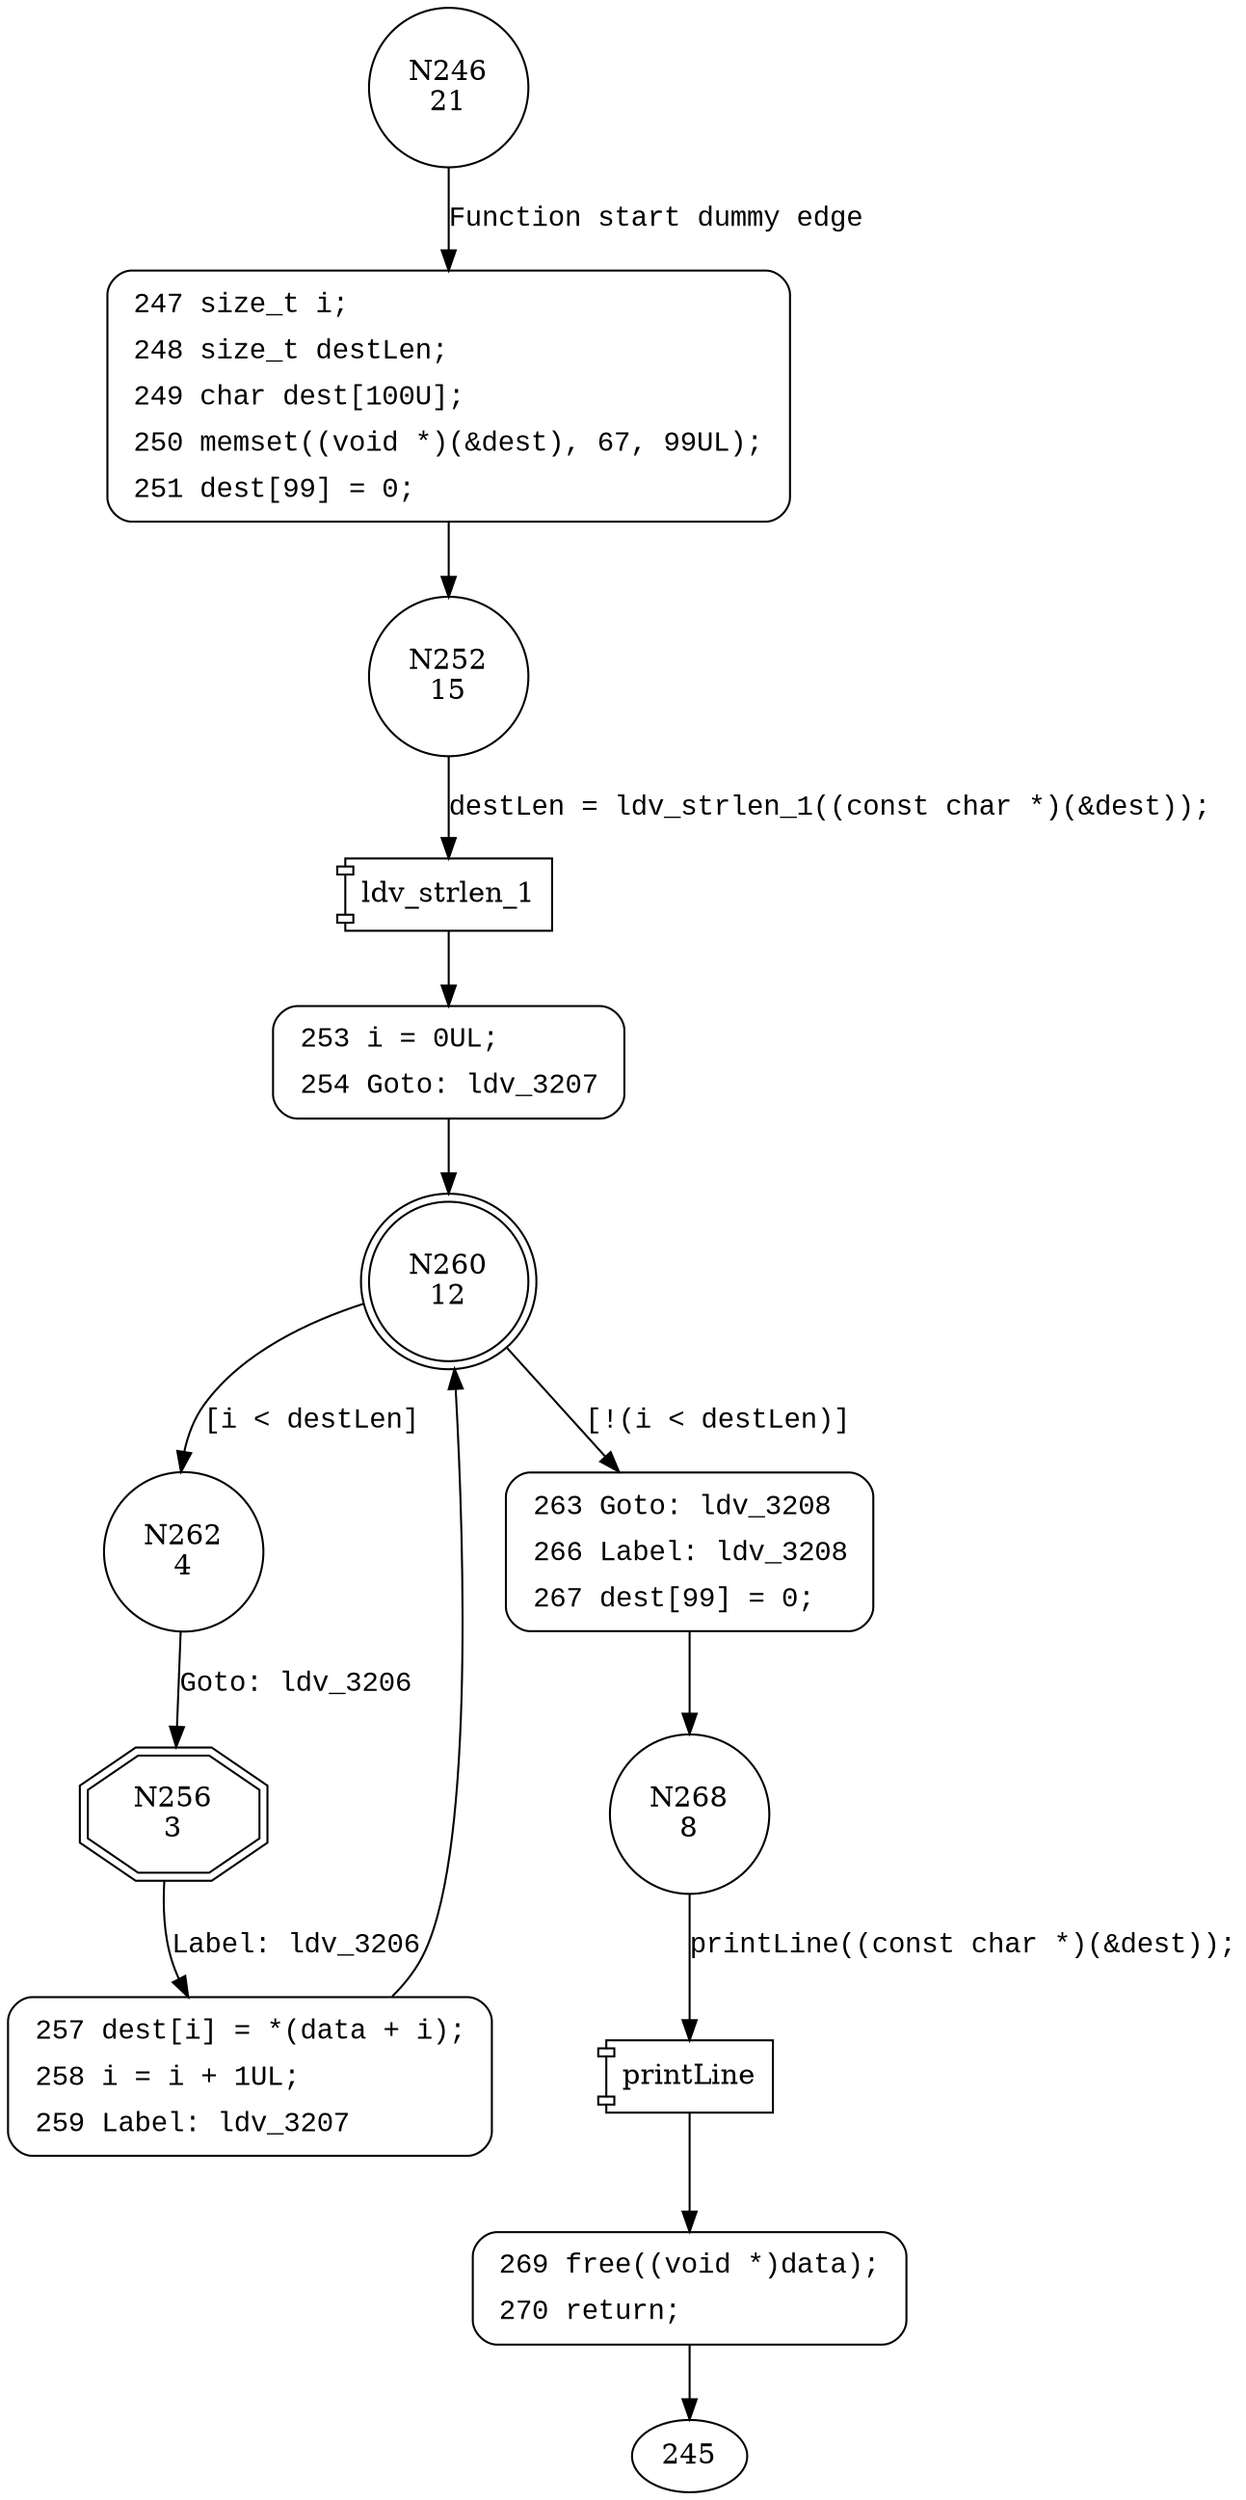 digraph CWE126_Buffer_Overread__malloc_char_loop_65b_badSink {
246 [shape="circle" label="N246\n21"]
247 [shape="circle" label="N247\n20"]
252 [shape="circle" label="N252\n15"]
253 [shape="circle" label="N253\n14"]
260 [shape="doublecircle" label="N260\n12"]
262 [shape="circle" label="N262\n4"]
263 [shape="circle" label="N263\n11"]
268 [shape="circle" label="N268\n8"]
269 [shape="circle" label="N269\n7"]
256 [shape="doubleoctagon" label="N256\n3"]
257 [shape="circle" label="N257\n2"]
247 [style="filled,bold" penwidth="1" fillcolor="white" fontname="Courier New" shape="Mrecord" label=<<table border="0" cellborder="0" cellpadding="3" bgcolor="white"><tr><td align="right">247</td><td align="left">size_t i;</td></tr><tr><td align="right">248</td><td align="left">size_t destLen;</td></tr><tr><td align="right">249</td><td align="left">char dest[100U];</td></tr><tr><td align="right">250</td><td align="left">memset((void *)(&amp;dest), 67, 99UL);</td></tr><tr><td align="right">251</td><td align="left">dest[99] = 0;</td></tr></table>>]
247 -> 252[label=""]
253 [style="filled,bold" penwidth="1" fillcolor="white" fontname="Courier New" shape="Mrecord" label=<<table border="0" cellborder="0" cellpadding="3" bgcolor="white"><tr><td align="right">253</td><td align="left">i = 0UL;</td></tr><tr><td align="right">254</td><td align="left">Goto: ldv_3207</td></tr></table>>]
253 -> 260[label=""]
263 [style="filled,bold" penwidth="1" fillcolor="white" fontname="Courier New" shape="Mrecord" label=<<table border="0" cellborder="0" cellpadding="3" bgcolor="white"><tr><td align="right">263</td><td align="left">Goto: ldv_3208</td></tr><tr><td align="right">266</td><td align="left">Label: ldv_3208</td></tr><tr><td align="right">267</td><td align="left">dest[99] = 0;</td></tr></table>>]
263 -> 268[label=""]
269 [style="filled,bold" penwidth="1" fillcolor="white" fontname="Courier New" shape="Mrecord" label=<<table border="0" cellborder="0" cellpadding="3" bgcolor="white"><tr><td align="right">269</td><td align="left">free((void *)data);</td></tr><tr><td align="right">270</td><td align="left">return;</td></tr></table>>]
269 -> 245[label=""]
257 [style="filled,bold" penwidth="1" fillcolor="white" fontname="Courier New" shape="Mrecord" label=<<table border="0" cellborder="0" cellpadding="3" bgcolor="white"><tr><td align="right">257</td><td align="left">dest[i] = *(data + i);</td></tr><tr><td align="right">258</td><td align="left">i = i + 1UL;</td></tr><tr><td align="right">259</td><td align="left">Label: ldv_3207</td></tr></table>>]
257 -> 260[label=""]
246 -> 247 [label="Function start dummy edge" fontname="Courier New"]
100027 [shape="component" label="ldv_strlen_1"]
252 -> 100027 [label="destLen = ldv_strlen_1((const char *)(&dest));" fontname="Courier New"]
100027 -> 253 [label="" fontname="Courier New"]
260 -> 262 [label="[i < destLen]" fontname="Courier New"]
260 -> 263 [label="[!(i < destLen)]" fontname="Courier New"]
100028 [shape="component" label="printLine"]
268 -> 100028 [label="printLine((const char *)(&dest));" fontname="Courier New"]
100028 -> 269 [label="" fontname="Courier New"]
262 -> 256 [label="Goto: ldv_3206" fontname="Courier New"]
256 -> 257 [label="Label: ldv_3206" fontname="Courier New"]
}